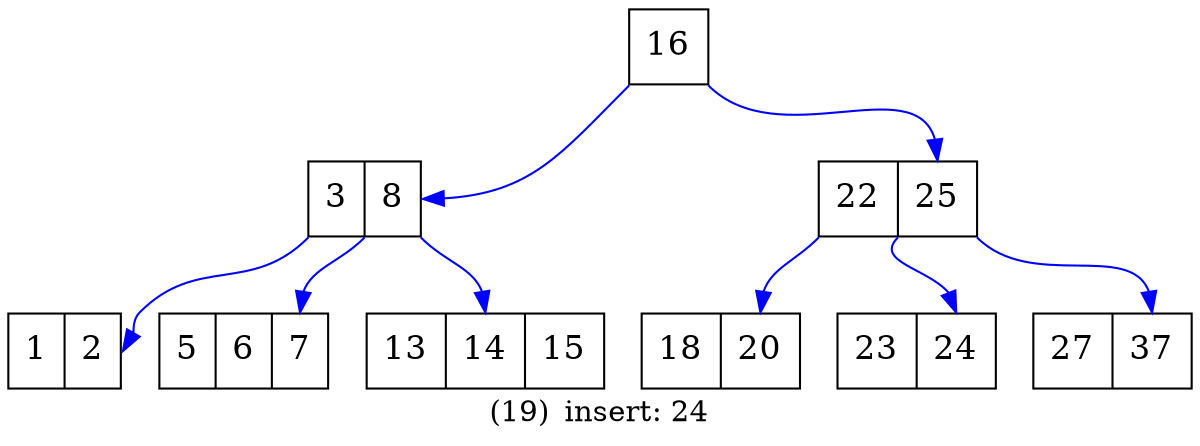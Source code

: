 /************************************************
Auto generated by my program which transfer B-Tree to dot file.
Author: wangdq 
Time: 2015-06-08
CSDN: http://blog.csdn.net/wangdingqiaoit
************************************************/

digraph BTree {
	label="(19)	insert: 24";labelloc=b;labeljust=center;
	ordering=out
	node[shape=record,width=0.5,height=0.5,fontsize=16,style="filled", fillcolor="#FFFFFF",fontcolor="black"];
	edge[color="blue", arrowhead="normal"];
		16[label="<f0> 16"];
		3[label="<f0> 3|<f1> 8"];
		22[label="<f0> 22|<f1> 25"];
		1[label="<f0> 1|<f1> 2"];
		5[label="<f0> 5|<f1> 6|<f2> 7"];
		13[label="<f0> 13|<f1> 14|<f2> 15"];
		18[label="<f0> 18|<f1> 20"];
		23[label="<f0> 23|<f1> 24"];
		27[label="<f0> 27|<f1> 37"];
	/* edges*/
	"16":f0:sw->"3":f1
	"16":f0:se->"22":f1
	"3":f0:sw->"1":f1
	"3":f1:sw->"5":f2
	"3":f1:se->"13":f1
	"22":f0:sw->"18":f1
	"22":f1:sw->"23":f1
	"22":f1:se->"27":f1
}
